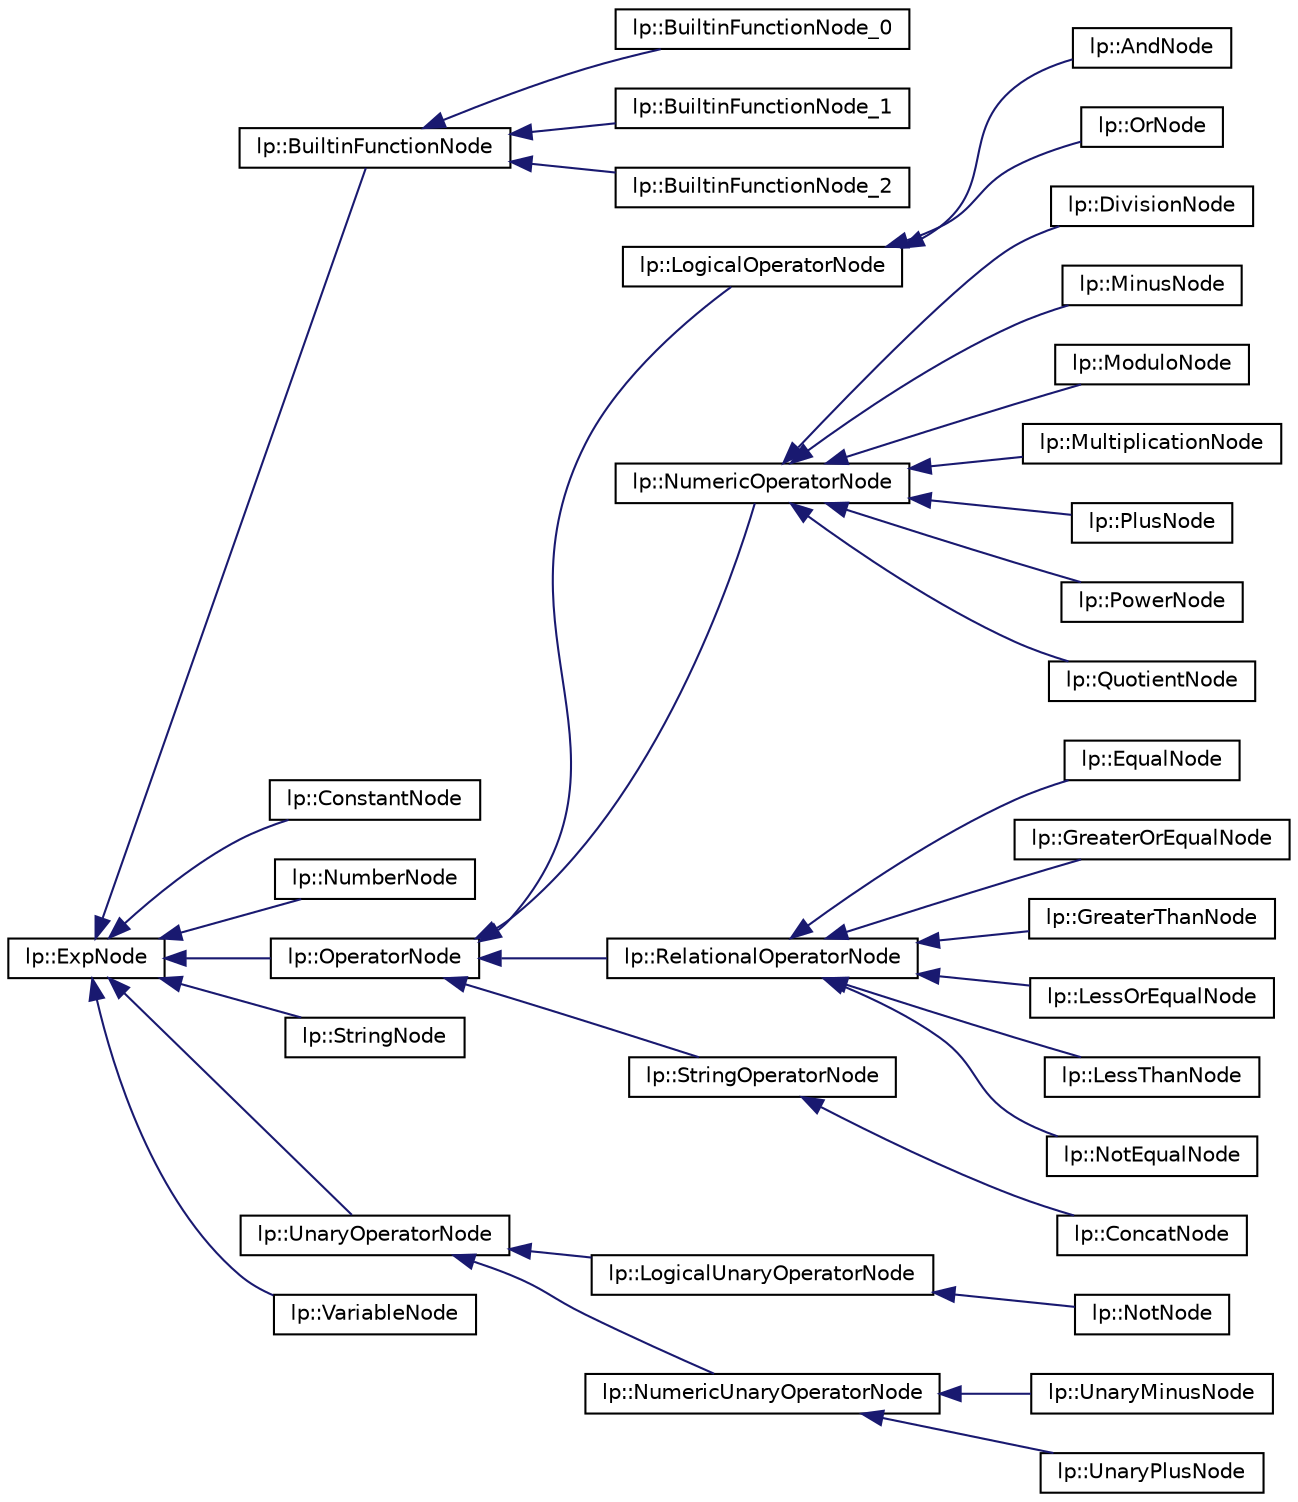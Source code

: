 digraph "Graphical Class Hierarchy"
{
  edge [fontname="Helvetica",fontsize="10",labelfontname="Helvetica",labelfontsize="10"];
  node [fontname="Helvetica",fontsize="10",shape=record];
  rankdir="LR";
  Node0 [label="lp::ExpNode",height=0.2,width=0.4,color="black", fillcolor="white", style="filled",URL="$classlp_1_1ExpNode.html",tooltip="Definition of atributes and methods of ExpNode class. "];
  Node0 -> Node1 [dir="back",color="midnightblue",fontsize="10",style="solid",fontname="Helvetica"];
  Node1 [label="lp::BuiltinFunctionNode",height=0.2,width=0.4,color="black", fillcolor="white", style="filled",URL="$classlp_1_1BuiltinFunctionNode.html",tooltip="Definition of atributes and methods of BuiltinFunctionNode class. "];
  Node1 -> Node2 [dir="back",color="midnightblue",fontsize="10",style="solid",fontname="Helvetica"];
  Node2 [label="lp::BuiltinFunctionNode_0",height=0.2,width=0.4,color="black", fillcolor="white", style="filled",URL="$classlp_1_1BuiltinFunctionNode__0.html",tooltip="Definition of atributes and methods of BuiltinFunctionNode_0 class. "];
  Node1 -> Node3 [dir="back",color="midnightblue",fontsize="10",style="solid",fontname="Helvetica"];
  Node3 [label="lp::BuiltinFunctionNode_1",height=0.2,width=0.4,color="black", fillcolor="white", style="filled",URL="$classlp_1_1BuiltinFunctionNode__1.html",tooltip="Definition of atributes and methods of BuiltinFunctionNode_1 class. "];
  Node1 -> Node4 [dir="back",color="midnightblue",fontsize="10",style="solid",fontname="Helvetica"];
  Node4 [label="lp::BuiltinFunctionNode_2",height=0.2,width=0.4,color="black", fillcolor="white", style="filled",URL="$classlp_1_1BuiltinFunctionNode__2.html",tooltip="Definition of atributes and methods of BuiltinFunctionNode_2 class. "];
  Node0 -> Node5 [dir="back",color="midnightblue",fontsize="10",style="solid",fontname="Helvetica"];
  Node5 [label="lp::ConstantNode",height=0.2,width=0.4,color="black", fillcolor="white", style="filled",URL="$classlp_1_1ConstantNode.html",tooltip="Definition of atributes and methods of ConstantNode class. "];
  Node0 -> Node6 [dir="back",color="midnightblue",fontsize="10",style="solid",fontname="Helvetica"];
  Node6 [label="lp::NumberNode",height=0.2,width=0.4,color="black", fillcolor="white", style="filled",URL="$classlp_1_1NumberNode.html",tooltip="Definition of atributes and methods of NumberNode class. "];
  Node0 -> Node7 [dir="back",color="midnightblue",fontsize="10",style="solid",fontname="Helvetica"];
  Node7 [label="lp::OperatorNode",height=0.2,width=0.4,color="black", fillcolor="white", style="filled",URL="$classlp_1_1OperatorNode.html",tooltip="Definition of atributes and methods of OperatorNode class. "];
  Node7 -> Node8 [dir="back",color="midnightblue",fontsize="10",style="solid",fontname="Helvetica"];
  Node8 [label="lp::LogicalOperatorNode",height=0.2,width=0.4,color="black", fillcolor="white", style="filled",URL="$classlp_1_1LogicalOperatorNode.html",tooltip="Definition of atributes and methods of LogicalOperatorNode class. "];
  Node8 -> Node9 [dir="back",color="midnightblue",fontsize="10",style="solid",fontname="Helvetica"];
  Node9 [label="lp::AndNode",height=0.2,width=0.4,color="black", fillcolor="white", style="filled",URL="$classlp_1_1AndNode.html",tooltip="Definition of atributes and methods of AndNode class. "];
  Node8 -> Node10 [dir="back",color="midnightblue",fontsize="10",style="solid",fontname="Helvetica"];
  Node10 [label="lp::OrNode",height=0.2,width=0.4,color="black", fillcolor="white", style="filled",URL="$classlp_1_1OrNode.html",tooltip="Definition of atributes and methods of OrNode class. "];
  Node7 -> Node11 [dir="back",color="midnightblue",fontsize="10",style="solid",fontname="Helvetica"];
  Node11 [label="lp::NumericOperatorNode",height=0.2,width=0.4,color="black", fillcolor="white", style="filled",URL="$classlp_1_1NumericOperatorNode.html",tooltip="Definition of atributes and methods of NumericOperatorNode class. "];
  Node11 -> Node12 [dir="back",color="midnightblue",fontsize="10",style="solid",fontname="Helvetica"];
  Node12 [label="lp::DivisionNode",height=0.2,width=0.4,color="black", fillcolor="white", style="filled",URL="$classlp_1_1DivisionNode.html",tooltip="Definition of atributes and methods of DivisionNode class. "];
  Node11 -> Node13 [dir="back",color="midnightblue",fontsize="10",style="solid",fontname="Helvetica"];
  Node13 [label="lp::MinusNode",height=0.2,width=0.4,color="black", fillcolor="white", style="filled",URL="$classlp_1_1MinusNode.html",tooltip="Definition of atributes and methods of MinusNode class. "];
  Node11 -> Node14 [dir="back",color="midnightblue",fontsize="10",style="solid",fontname="Helvetica"];
  Node14 [label="lp::ModuloNode",height=0.2,width=0.4,color="black", fillcolor="white", style="filled",URL="$classlp_1_1ModuloNode.html",tooltip="Definition of atributes and methods of ModuloNode class. "];
  Node11 -> Node15 [dir="back",color="midnightblue",fontsize="10",style="solid",fontname="Helvetica"];
  Node15 [label="lp::MultiplicationNode",height=0.2,width=0.4,color="black", fillcolor="white", style="filled",URL="$classlp_1_1MultiplicationNode.html",tooltip="Definition of atributes and methods of MultiplicationNode class. "];
  Node11 -> Node16 [dir="back",color="midnightblue",fontsize="10",style="solid",fontname="Helvetica"];
  Node16 [label="lp::PlusNode",height=0.2,width=0.4,color="black", fillcolor="white", style="filled",URL="$classlp_1_1PlusNode.html",tooltip="Definition of atributes and methods of PlusNode class. "];
  Node11 -> Node17 [dir="back",color="midnightblue",fontsize="10",style="solid",fontname="Helvetica"];
  Node17 [label="lp::PowerNode",height=0.2,width=0.4,color="black", fillcolor="white", style="filled",URL="$classlp_1_1PowerNode.html",tooltip="Definition of atributes and methods of PowerNode class. "];
  Node11 -> Node18 [dir="back",color="midnightblue",fontsize="10",style="solid",fontname="Helvetica"];
  Node18 [label="lp::QuotientNode",height=0.2,width=0.4,color="black", fillcolor="white", style="filled",URL="$classlp_1_1QuotientNode.html"];
  Node7 -> Node19 [dir="back",color="midnightblue",fontsize="10",style="solid",fontname="Helvetica"];
  Node19 [label="lp::RelationalOperatorNode",height=0.2,width=0.4,color="black", fillcolor="white", style="filled",URL="$classlp_1_1RelationalOperatorNode.html",tooltip="Definition of atributes and methods of RelationalOperatorNode class. "];
  Node19 -> Node20 [dir="back",color="midnightblue",fontsize="10",style="solid",fontname="Helvetica"];
  Node20 [label="lp::EqualNode",height=0.2,width=0.4,color="black", fillcolor="white", style="filled",URL="$classlp_1_1EqualNode.html",tooltip="Definition of atributes and methods of EqualNode class. "];
  Node19 -> Node21 [dir="back",color="midnightblue",fontsize="10",style="solid",fontname="Helvetica"];
  Node21 [label="lp::GreaterOrEqualNode",height=0.2,width=0.4,color="black", fillcolor="white", style="filled",URL="$classlp_1_1GreaterOrEqualNode.html",tooltip="Definition of atributes and methods of GreaterOrEqualNode class. "];
  Node19 -> Node22 [dir="back",color="midnightblue",fontsize="10",style="solid",fontname="Helvetica"];
  Node22 [label="lp::GreaterThanNode",height=0.2,width=0.4,color="black", fillcolor="white", style="filled",URL="$classlp_1_1GreaterThanNode.html",tooltip="Definition of atributes and methods of GreaterThanNode class. "];
  Node19 -> Node23 [dir="back",color="midnightblue",fontsize="10",style="solid",fontname="Helvetica"];
  Node23 [label="lp::LessOrEqualNode",height=0.2,width=0.4,color="black", fillcolor="white", style="filled",URL="$classlp_1_1LessOrEqualNode.html",tooltip="Definition of atributes and methods of LessOrEqualNode class. "];
  Node19 -> Node24 [dir="back",color="midnightblue",fontsize="10",style="solid",fontname="Helvetica"];
  Node24 [label="lp::LessThanNode",height=0.2,width=0.4,color="black", fillcolor="white", style="filled",URL="$classlp_1_1LessThanNode.html",tooltip="Definition of atributes and methods of LessThanNode class. "];
  Node19 -> Node25 [dir="back",color="midnightblue",fontsize="10",style="solid",fontname="Helvetica"];
  Node25 [label="lp::NotEqualNode",height=0.2,width=0.4,color="black", fillcolor="white", style="filled",URL="$classlp_1_1NotEqualNode.html",tooltip="Definition of atributes and methods of NotEqualNode class. "];
  Node7 -> Node26 [dir="back",color="midnightblue",fontsize="10",style="solid",fontname="Helvetica"];
  Node26 [label="lp::StringOperatorNode",height=0.2,width=0.4,color="black", fillcolor="white", style="filled",URL="$classlp_1_1StringOperatorNode.html",tooltip="Definition of atributes and methods of StringOperatorNode class. "];
  Node26 -> Node27 [dir="back",color="midnightblue",fontsize="10",style="solid",fontname="Helvetica"];
  Node27 [label="lp::ConcatNode",height=0.2,width=0.4,color="black", fillcolor="white", style="filled",URL="$classlp_1_1ConcatNode.html",tooltip="Definition of atributes and methods of ConcatNode class. "];
  Node0 -> Node28 [dir="back",color="midnightblue",fontsize="10",style="solid",fontname="Helvetica"];
  Node28 [label="lp::StringNode",height=0.2,width=0.4,color="black", fillcolor="white", style="filled",URL="$classlp_1_1StringNode.html",tooltip="Definition of atributes and methods of StringNode class. "];
  Node0 -> Node29 [dir="back",color="midnightblue",fontsize="10",style="solid",fontname="Helvetica"];
  Node29 [label="lp::UnaryOperatorNode",height=0.2,width=0.4,color="black", fillcolor="white", style="filled",URL="$classlp_1_1UnaryOperatorNode.html",tooltip="Definition of atributes and methods of UnaryOperatorNode class. "];
  Node29 -> Node30 [dir="back",color="midnightblue",fontsize="10",style="solid",fontname="Helvetica"];
  Node30 [label="lp::LogicalUnaryOperatorNode",height=0.2,width=0.4,color="black", fillcolor="white", style="filled",URL="$classlp_1_1LogicalUnaryOperatorNode.html",tooltip="Definition of atributes and methods of UnaryOperatorNode class. "];
  Node30 -> Node31 [dir="back",color="midnightblue",fontsize="10",style="solid",fontname="Helvetica"];
  Node31 [label="lp::NotNode",height=0.2,width=0.4,color="black", fillcolor="white", style="filled",URL="$classlp_1_1NotNode.html",tooltip="Definition of atributes and methods of UnaryPlusNode class. "];
  Node29 -> Node32 [dir="back",color="midnightblue",fontsize="10",style="solid",fontname="Helvetica"];
  Node32 [label="lp::NumericUnaryOperatorNode",height=0.2,width=0.4,color="black", fillcolor="white", style="filled",URL="$classlp_1_1NumericUnaryOperatorNode.html",tooltip="Definition of atributes and methods of UnaryOperatorNode class. "];
  Node32 -> Node33 [dir="back",color="midnightblue",fontsize="10",style="solid",fontname="Helvetica"];
  Node33 [label="lp::UnaryMinusNode",height=0.2,width=0.4,color="black", fillcolor="white", style="filled",URL="$classlp_1_1UnaryMinusNode.html",tooltip="Definition of atributes and methods of UnaryMinusNode class. "];
  Node32 -> Node34 [dir="back",color="midnightblue",fontsize="10",style="solid",fontname="Helvetica"];
  Node34 [label="lp::UnaryPlusNode",height=0.2,width=0.4,color="black", fillcolor="white", style="filled",URL="$classlp_1_1UnaryPlusNode.html",tooltip="Definition of atributes and methods of UnaryPlusNode class. "];
  Node0 -> Node35 [dir="back",color="midnightblue",fontsize="10",style="solid",fontname="Helvetica"];
  Node35 [label="lp::VariableNode",height=0.2,width=0.4,color="black", fillcolor="white", style="filled",URL="$classlp_1_1VariableNode.html",tooltip="Definition of atributes and methods of VariableNode class. "];
}
